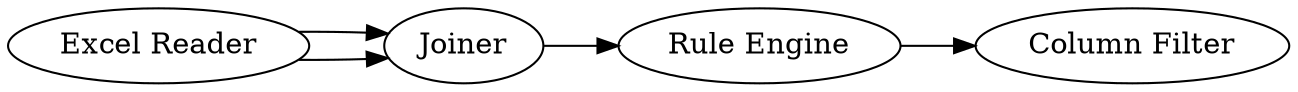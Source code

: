 digraph {
	1 [label="Excel Reader"]
	2 [label=Joiner]
	3 [label="Rule Engine"]
	4 [label="Column Filter"]
	1 -> 2
	1 -> 2
	2 -> 3
	3 -> 4
	rankdir=LR
}
